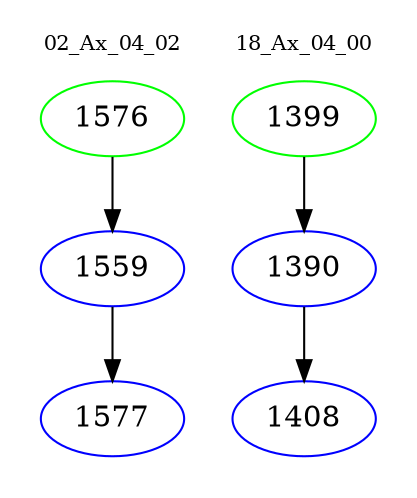 digraph{
subgraph cluster_0 {
color = white
label = "02_Ax_04_02";
fontsize=10;
T0_1576 [label="1576", color="green"]
T0_1576 -> T0_1559 [color="black"]
T0_1559 [label="1559", color="blue"]
T0_1559 -> T0_1577 [color="black"]
T0_1577 [label="1577", color="blue"]
}
subgraph cluster_1 {
color = white
label = "18_Ax_04_00";
fontsize=10;
T1_1399 [label="1399", color="green"]
T1_1399 -> T1_1390 [color="black"]
T1_1390 [label="1390", color="blue"]
T1_1390 -> T1_1408 [color="black"]
T1_1408 [label="1408", color="blue"]
}
}
